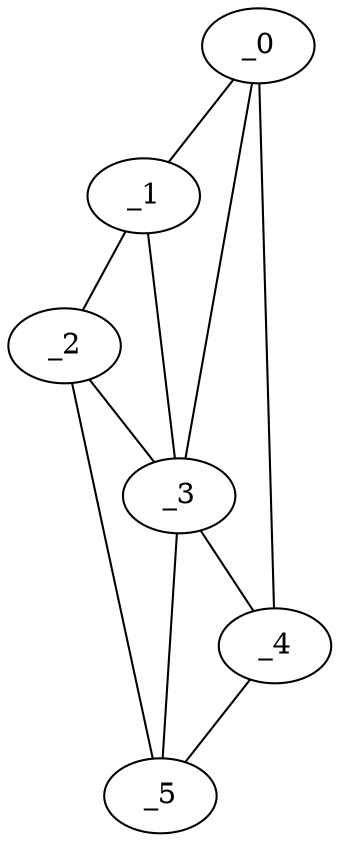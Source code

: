 graph "obj94__325.gxl" {
	_0	 [x=45,
		y=42];
	_1	 [x=55,
		y=44];
	_0 -- _1	 [valence=1];
	_3	 [x=79,
		y=63];
	_0 -- _3	 [valence=1];
	_4	 [x=84,
		y=73];
	_0 -- _4	 [valence=1];
	_2	 [x=64,
		y=46];
	_1 -- _2	 [valence=1];
	_1 -- _3	 [valence=2];
	_2 -- _3	 [valence=2];
	_5	 [x=98,
		y=66];
	_2 -- _5	 [valence=1];
	_3 -- _4	 [valence=2];
	_3 -- _5	 [valence=2];
	_4 -- _5	 [valence=1];
}
